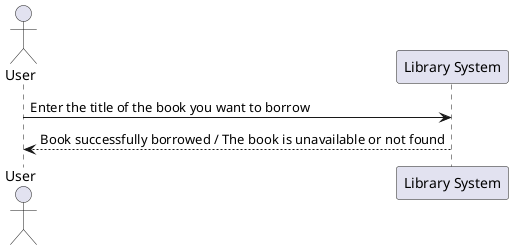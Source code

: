 @startuml
actor User
participant "Library System" as LS
User -> LS: Enter the title of the book you want to borrow
LS --> User: Book successfully borrowed / The book is unavailable or not found
@enduml
















old versioin
@startuml
actor User
participant "LibrarySystem" as LibrarySystem

activate User
User -> LibrarySystem: Asks to borrow a book
activate Librarysystem

LibrarySystem -> LibrarySystem: Checks if book is available
alt Book available? (yes)
     Librarysystem -> Librarysystem: Borrow a book
     Librarysystem -> Librarysystem: Loan book to user
     alt (Successful?)
         Librarysystem -> User: Message "Book checked out successfully"
     else (no)
         Librarysystem -> User: Message "Book could not be checked out"
     end
else (no)
     LibrarySystem -> User: "Book Not Available" Message
end

deactivate Librarysystem
deactivate User
@enduml


@startuml
actor Gebruiker
participant "Bibliotheeksysteem" as Bibliotheeksysteem

activate Gebruiker
Gebruiker -> Bibliotheeksysteem: Vraagt om een boek te lenen
activate Bibliotheeksysteem

Bibliotheeksysteem -> Bibliotheeksysteem: Controleert of boek beschikbaar is
alt Boek beschikbaar?
    Bibliotheeksysteem -> Bibliotheeksysteem: Boek lenen
    Bibliotheeksysteem -> Bibliotheeksysteem: Boek uitlenen aan gebruiker
    alt (Succesvol?)
        Bibliotheeksysteem -> Gebruiker: Bericht "Boek succesvol uitgeleend"
    else
        Bibliotheeksysteem -> Gebruiker: Bericht "Boek kon niet worden uitgeleend"
    end
else
    Bibliotheeksysteem -> Gebruiker: Bericht "Boek niet beschikbaar"
end

deactivate Bibliotheeksysteem
deactivate Gebruiker
@enduml

